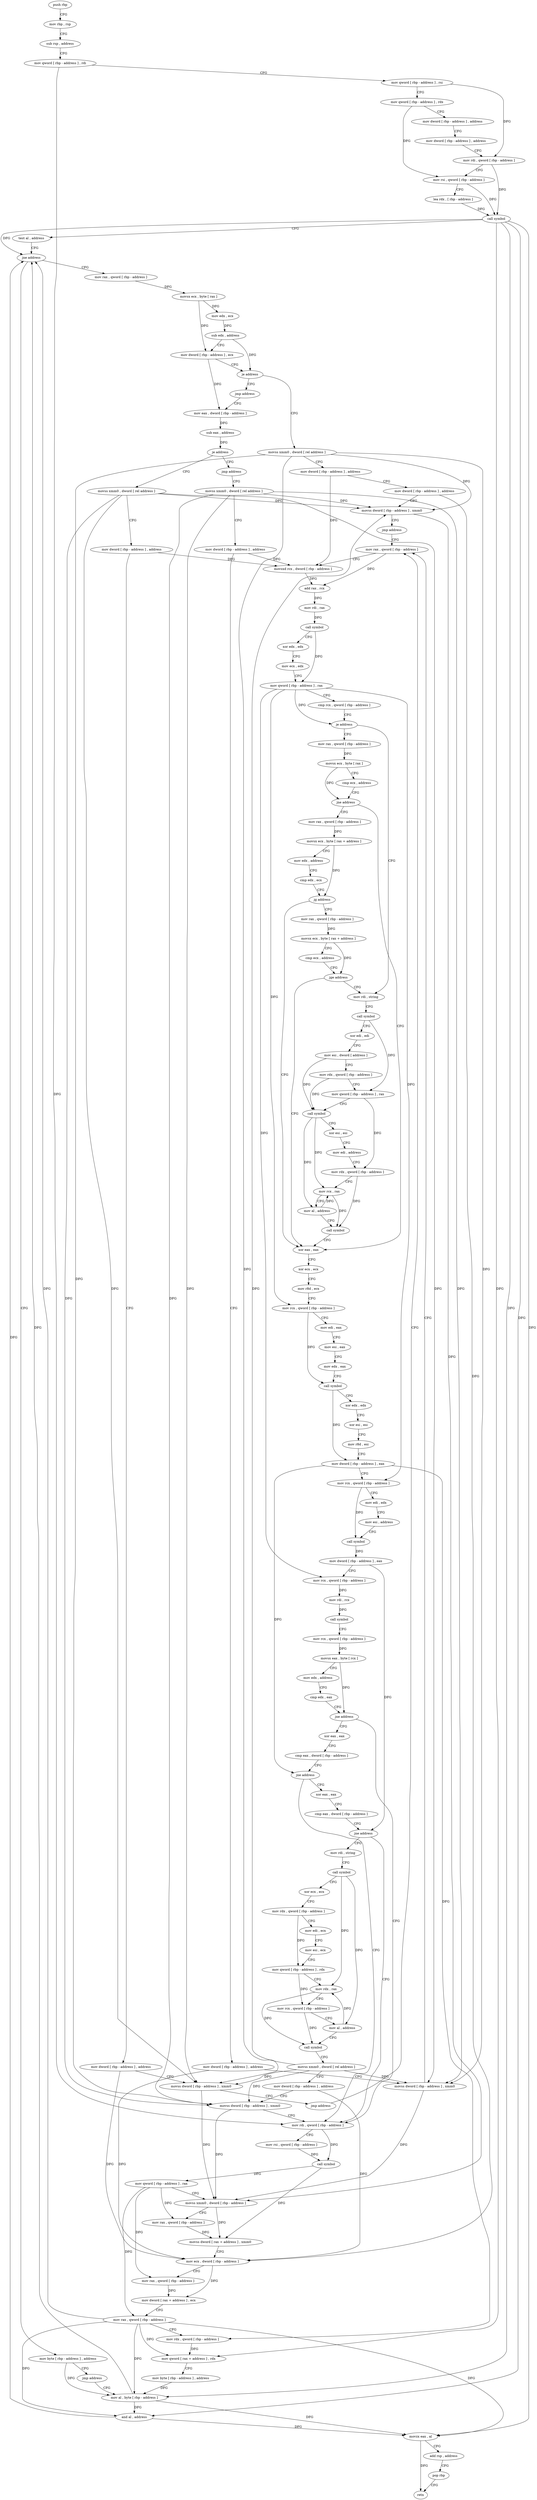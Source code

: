 digraph "func" {
"4275632" [label = "push rbp" ]
"4275633" [label = "mov rbp , rsp" ]
"4275636" [label = "sub rsp , address" ]
"4275640" [label = "mov qword [ rbp - address ] , rdi" ]
"4275644" [label = "mov qword [ rbp - address ] , rsi" ]
"4275648" [label = "mov qword [ rbp - address ] , rdx" ]
"4275652" [label = "mov dword [ rbp - address ] , address" ]
"4275659" [label = "mov dword [ rbp - address ] , address" ]
"4275666" [label = "mov rdi , qword [ rbp - address ]" ]
"4275670" [label = "mov rsi , qword [ rbp - address ]" ]
"4275674" [label = "lea rdx , [ rbp - address ]" ]
"4275678" [label = "call symbol" ]
"4275683" [label = "test al , address" ]
"4275685" [label = "jne address" ]
"4275700" [label = "mov rax , qword [ rbp - address ]" ]
"4275691" [label = "mov byte [ rbp - address ] , address" ]
"4275704" [label = "movsx ecx , byte [ rax ]" ]
"4275707" [label = "mov edx , ecx" ]
"4275709" [label = "sub edx , address" ]
"4275712" [label = "mov dword [ rbp - address ] , ecx" ]
"4275715" [label = "je address" ]
"4275743" [label = "movss xmm0 , dword [ rel address ]" ]
"4275721" [label = "jmp address" ]
"4275695" [label = "jmp address" ]
"4276208" [label = "mov al , byte [ rbp - address ]" ]
"4275751" [label = "mov dword [ rbp - address ] , address" ]
"4275758" [label = "mov dword [ rbp - address ] , address" ]
"4275765" [label = "movss dword [ rbp - address ] , xmm0" ]
"4275770" [label = "jmp address" ]
"4275834" [label = "mov rax , qword [ rbp - address ]" ]
"4275726" [label = "mov eax , dword [ rbp - address ]" ]
"4276211" [label = "and al , address" ]
"4276213" [label = "movzx eax , al" ]
"4276216" [label = "add rsp , address" ]
"4276220" [label = "pop rbp" ]
"4276221" [label = "retn" ]
"4275838" [label = "movsxd rcx , dword [ rbp - address ]" ]
"4275842" [label = "add rax , rcx" ]
"4275845" [label = "mov rdi , rax" ]
"4275848" [label = "call symbol" ]
"4275853" [label = "xor edx , edx" ]
"4275855" [label = "mov ecx , edx" ]
"4275857" [label = "mov qword [ rbp - address ] , rax" ]
"4275861" [label = "cmp rcx , qword [ rbp - address ]" ]
"4275865" [label = "je address" ]
"4275925" [label = "mov rdi , string" ]
"4275871" [label = "mov rax , qword [ rbp - address ]" ]
"4275729" [label = "sub eax , address" ]
"4275732" [label = "je address" ]
"4275775" [label = "movss xmm0 , dword [ rel address ]" ]
"4275738" [label = "jmp address" ]
"4275935" [label = "call symbol" ]
"4275940" [label = "xor edi , edi" ]
"4275942" [label = "mov esi , dword [ address ]" ]
"4275949" [label = "mov rdx , qword [ rbp - address ]" ]
"4275953" [label = "mov qword [ rbp - address ] , rax" ]
"4275957" [label = "call symbol" ]
"4275962" [label = "xor esi , esi" ]
"4275964" [label = "mov edi , address" ]
"4275969" [label = "mov rdx , qword [ rbp - address ]" ]
"4275973" [label = "mov rcx , rax" ]
"4275976" [label = "mov al , address" ]
"4275978" [label = "call symbol" ]
"4275983" [label = "xor eax , eax" ]
"4275875" [label = "movsx ecx , byte [ rax ]" ]
"4275878" [label = "cmp ecx , address" ]
"4275881" [label = "jne address" ]
"4275887" [label = "mov rax , qword [ rbp - address ]" ]
"4275783" [label = "mov dword [ rbp - address ] , address" ]
"4275790" [label = "mov dword [ rbp - address ] , address" ]
"4275797" [label = "movss dword [ rbp - address ] , xmm0" ]
"4275802" [label = "jmp address" ]
"4275807" [label = "movss xmm0 , dword [ rel address ]" ]
"4276151" [label = "mov rdi , qword [ rbp - address ]" ]
"4276155" [label = "mov rsi , qword [ rbp - address ]" ]
"4276159" [label = "call symbol" ]
"4276164" [label = "mov qword [ rbp - address ] , rax" ]
"4276168" [label = "movss xmm0 , dword [ rbp - address ]" ]
"4276173" [label = "mov rax , qword [ rbp - address ]" ]
"4276177" [label = "movss dword [ rax + address ] , xmm0" ]
"4276182" [label = "mov ecx , dword [ rbp - address ]" ]
"4276185" [label = "mov rax , qword [ rbp - address ]" ]
"4276189" [label = "mov dword [ rax + address ] , ecx" ]
"4276192" [label = "mov rax , qword [ rbp - address ]" ]
"4276196" [label = "mov rdx , qword [ rbp - address ]" ]
"4276200" [label = "mov qword [ rax + address ] , rdx" ]
"4276204" [label = "mov byte [ rbp - address ] , address" ]
"4276066" [label = "xor eax , eax" ]
"4276068" [label = "cmp eax , dword [ rbp - address ]" ]
"4276071" [label = "jne address" ]
"4276077" [label = "xor eax , eax" ]
"4275985" [label = "xor ecx , ecx" ]
"4275987" [label = "mov r8d , ecx" ]
"4275990" [label = "mov rcx , qword [ rbp - address ]" ]
"4275994" [label = "mov edi , eax" ]
"4275996" [label = "mov esi , eax" ]
"4275998" [label = "mov edx , eax" ]
"4276000" [label = "call symbol" ]
"4276005" [label = "xor edx , edx" ]
"4276007" [label = "xor esi , esi" ]
"4276009" [label = "mov r8d , esi" ]
"4276012" [label = "mov dword [ rbp - address ] , eax" ]
"4276015" [label = "mov rcx , qword [ rbp - address ]" ]
"4276019" [label = "mov edi , edx" ]
"4276021" [label = "mov esi , address" ]
"4276026" [label = "call symbol" ]
"4276031" [label = "mov dword [ rbp - address ] , eax" ]
"4276034" [label = "mov rcx , qword [ rbp - address ]" ]
"4276038" [label = "mov rdi , rcx" ]
"4276041" [label = "call symbol" ]
"4276046" [label = "mov rcx , qword [ rbp - address ]" ]
"4276050" [label = "movsx eax , byte [ rcx ]" ]
"4276053" [label = "mov edx , address" ]
"4276058" [label = "cmp edx , eax" ]
"4276060" [label = "jne address" ]
"4275891" [label = "movsx ecx , byte [ rax + address ]" ]
"4275895" [label = "mov edx , address" ]
"4275900" [label = "cmp edx , ecx" ]
"4275902" [label = "jg address" ]
"4275908" [label = "mov rax , qword [ rbp - address ]" ]
"4275815" [label = "mov dword [ rbp - address ] , address" ]
"4275822" [label = "mov dword [ rbp - address ] , address" ]
"4275829" [label = "movss dword [ rbp - address ] , xmm0" ]
"4276079" [label = "cmp eax , dword [ rbp - address ]" ]
"4276082" [label = "jne address" ]
"4276088" [label = "mov rdi , string" ]
"4275912" [label = "movsx ecx , byte [ rax + address ]" ]
"4275916" [label = "cmp ecx , address" ]
"4275919" [label = "jge address" ]
"4276098" [label = "call symbol" ]
"4276103" [label = "xor ecx , ecx" ]
"4276105" [label = "mov rdx , qword [ rbp - address ]" ]
"4276109" [label = "mov edi , ecx" ]
"4276111" [label = "mov esi , ecx" ]
"4276113" [label = "mov qword [ rbp - address ] , rdx" ]
"4276117" [label = "mov rdx , rax" ]
"4276120" [label = "mov rcx , qword [ rbp - address ]" ]
"4276124" [label = "mov al , address" ]
"4276126" [label = "call symbol" ]
"4276131" [label = "movss xmm0 , dword [ rel address ]" ]
"4276139" [label = "mov dword [ rbp - address ] , address" ]
"4276146" [label = "movss dword [ rbp - address ] , xmm0" ]
"4275632" -> "4275633" [ label = "CFG" ]
"4275633" -> "4275636" [ label = "CFG" ]
"4275636" -> "4275640" [ label = "CFG" ]
"4275640" -> "4275644" [ label = "CFG" ]
"4275640" -> "4276151" [ label = "DFG" ]
"4275644" -> "4275648" [ label = "CFG" ]
"4275644" -> "4275666" [ label = "DFG" ]
"4275648" -> "4275652" [ label = "CFG" ]
"4275648" -> "4275670" [ label = "DFG" ]
"4275652" -> "4275659" [ label = "CFG" ]
"4275659" -> "4275666" [ label = "CFG" ]
"4275666" -> "4275670" [ label = "CFG" ]
"4275666" -> "4275678" [ label = "DFG" ]
"4275670" -> "4275674" [ label = "CFG" ]
"4275670" -> "4275678" [ label = "DFG" ]
"4275674" -> "4275678" [ label = "DFG" ]
"4275678" -> "4275683" [ label = "CFG" ]
"4275678" -> "4275685" [ label = "DFG" ]
"4275678" -> "4276208" [ label = "DFG" ]
"4275678" -> "4276211" [ label = "DFG" ]
"4275678" -> "4276213" [ label = "DFG" ]
"4275678" -> "4276200" [ label = "DFG" ]
"4275683" -> "4275685" [ label = "CFG" ]
"4275685" -> "4275700" [ label = "CFG" ]
"4275685" -> "4275691" [ label = "CFG" ]
"4275700" -> "4275704" [ label = "DFG" ]
"4275691" -> "4275695" [ label = "CFG" ]
"4275691" -> "4276208" [ label = "DFG" ]
"4275704" -> "4275707" [ label = "DFG" ]
"4275704" -> "4275712" [ label = "DFG" ]
"4275707" -> "4275709" [ label = "DFG" ]
"4275709" -> "4275712" [ label = "CFG" ]
"4275709" -> "4275715" [ label = "DFG" ]
"4275712" -> "4275715" [ label = "CFG" ]
"4275712" -> "4275726" [ label = "DFG" ]
"4275715" -> "4275743" [ label = "CFG" ]
"4275715" -> "4275721" [ label = "CFG" ]
"4275743" -> "4275751" [ label = "CFG" ]
"4275743" -> "4275765" [ label = "DFG" ]
"4275743" -> "4275797" [ label = "DFG" ]
"4275743" -> "4275829" [ label = "DFG" ]
"4275743" -> "4276146" [ label = "DFG" ]
"4275721" -> "4275726" [ label = "CFG" ]
"4275695" -> "4276208" [ label = "CFG" ]
"4276208" -> "4276211" [ label = "DFG" ]
"4276208" -> "4275685" [ label = "DFG" ]
"4276208" -> "4276213" [ label = "DFG" ]
"4275751" -> "4275758" [ label = "CFG" ]
"4275751" -> "4275838" [ label = "DFG" ]
"4275758" -> "4275765" [ label = "CFG" ]
"4275758" -> "4276182" [ label = "DFG" ]
"4275765" -> "4275770" [ label = "CFG" ]
"4275765" -> "4276168" [ label = "DFG" ]
"4275770" -> "4275834" [ label = "CFG" ]
"4275834" -> "4275838" [ label = "CFG" ]
"4275834" -> "4275842" [ label = "DFG" ]
"4275726" -> "4275729" [ label = "DFG" ]
"4276211" -> "4276213" [ label = "DFG" ]
"4276211" -> "4275685" [ label = "DFG" ]
"4276213" -> "4276216" [ label = "CFG" ]
"4276213" -> "4276221" [ label = "DFG" ]
"4276216" -> "4276220" [ label = "CFG" ]
"4276220" -> "4276221" [ label = "CFG" ]
"4275838" -> "4275842" [ label = "DFG" ]
"4275842" -> "4275845" [ label = "DFG" ]
"4275845" -> "4275848" [ label = "DFG" ]
"4275848" -> "4275853" [ label = "CFG" ]
"4275848" -> "4275857" [ label = "DFG" ]
"4275853" -> "4275855" [ label = "CFG" ]
"4275855" -> "4275857" [ label = "CFG" ]
"4275857" -> "4275861" [ label = "CFG" ]
"4275857" -> "4275865" [ label = "DFG" ]
"4275857" -> "4275990" [ label = "DFG" ]
"4275857" -> "4276015" [ label = "DFG" ]
"4275857" -> "4276034" [ label = "DFG" ]
"4275861" -> "4275865" [ label = "CFG" ]
"4275865" -> "4275925" [ label = "CFG" ]
"4275865" -> "4275871" [ label = "CFG" ]
"4275925" -> "4275935" [ label = "CFG" ]
"4275871" -> "4275875" [ label = "DFG" ]
"4275729" -> "4275732" [ label = "DFG" ]
"4275732" -> "4275775" [ label = "CFG" ]
"4275732" -> "4275738" [ label = "CFG" ]
"4275775" -> "4275783" [ label = "CFG" ]
"4275775" -> "4275765" [ label = "DFG" ]
"4275775" -> "4275797" [ label = "DFG" ]
"4275775" -> "4275829" [ label = "DFG" ]
"4275775" -> "4276146" [ label = "DFG" ]
"4275738" -> "4275807" [ label = "CFG" ]
"4275935" -> "4275940" [ label = "CFG" ]
"4275935" -> "4275953" [ label = "DFG" ]
"4275940" -> "4275942" [ label = "CFG" ]
"4275942" -> "4275949" [ label = "CFG" ]
"4275942" -> "4275957" [ label = "DFG" ]
"4275949" -> "4275953" [ label = "CFG" ]
"4275949" -> "4275957" [ label = "DFG" ]
"4275953" -> "4275957" [ label = "CFG" ]
"4275953" -> "4275969" [ label = "DFG" ]
"4275957" -> "4275962" [ label = "CFG" ]
"4275957" -> "4275973" [ label = "DFG" ]
"4275957" -> "4275976" [ label = "DFG" ]
"4275962" -> "4275964" [ label = "CFG" ]
"4275964" -> "4275969" [ label = "CFG" ]
"4275969" -> "4275973" [ label = "CFG" ]
"4275969" -> "4275978" [ label = "DFG" ]
"4275973" -> "4275976" [ label = "CFG" ]
"4275973" -> "4275978" [ label = "DFG" ]
"4275976" -> "4275978" [ label = "CFG" ]
"4275976" -> "4275973" [ label = "DFG" ]
"4275978" -> "4275983" [ label = "CFG" ]
"4275983" -> "4275985" [ label = "CFG" ]
"4275875" -> "4275878" [ label = "CFG" ]
"4275875" -> "4275881" [ label = "DFG" ]
"4275878" -> "4275881" [ label = "CFG" ]
"4275881" -> "4275983" [ label = "CFG" ]
"4275881" -> "4275887" [ label = "CFG" ]
"4275887" -> "4275891" [ label = "DFG" ]
"4275783" -> "4275790" [ label = "CFG" ]
"4275783" -> "4275838" [ label = "DFG" ]
"4275790" -> "4275797" [ label = "CFG" ]
"4275790" -> "4276182" [ label = "DFG" ]
"4275797" -> "4275802" [ label = "CFG" ]
"4275797" -> "4276168" [ label = "DFG" ]
"4275802" -> "4275834" [ label = "CFG" ]
"4275807" -> "4275815" [ label = "CFG" ]
"4275807" -> "4275765" [ label = "DFG" ]
"4275807" -> "4275797" [ label = "DFG" ]
"4275807" -> "4275829" [ label = "DFG" ]
"4275807" -> "4276146" [ label = "DFG" ]
"4276151" -> "4276155" [ label = "CFG" ]
"4276151" -> "4276159" [ label = "DFG" ]
"4276155" -> "4276159" [ label = "DFG" ]
"4276159" -> "4276164" [ label = "DFG" ]
"4276159" -> "4276177" [ label = "DFG" ]
"4276164" -> "4276168" [ label = "CFG" ]
"4276164" -> "4276173" [ label = "DFG" ]
"4276164" -> "4276185" [ label = "DFG" ]
"4276164" -> "4276192" [ label = "DFG" ]
"4276168" -> "4276173" [ label = "CFG" ]
"4276168" -> "4276177" [ label = "DFG" ]
"4276173" -> "4276177" [ label = "DFG" ]
"4276177" -> "4276182" [ label = "CFG" ]
"4276182" -> "4276185" [ label = "CFG" ]
"4276182" -> "4276189" [ label = "DFG" ]
"4276185" -> "4276189" [ label = "DFG" ]
"4276189" -> "4276192" [ label = "CFG" ]
"4276192" -> "4276196" [ label = "CFG" ]
"4276192" -> "4275685" [ label = "DFG" ]
"4276192" -> "4276211" [ label = "DFG" ]
"4276192" -> "4276213" [ label = "DFG" ]
"4276192" -> "4276208" [ label = "DFG" ]
"4276192" -> "4276200" [ label = "DFG" ]
"4276196" -> "4276200" [ label = "DFG" ]
"4276200" -> "4276204" [ label = "CFG" ]
"4276204" -> "4276208" [ label = "DFG" ]
"4276066" -> "4276068" [ label = "CFG" ]
"4276068" -> "4276071" [ label = "CFG" ]
"4276071" -> "4276151" [ label = "CFG" ]
"4276071" -> "4276077" [ label = "CFG" ]
"4276077" -> "4276079" [ label = "CFG" ]
"4275985" -> "4275987" [ label = "CFG" ]
"4275987" -> "4275990" [ label = "CFG" ]
"4275990" -> "4275994" [ label = "CFG" ]
"4275990" -> "4276000" [ label = "DFG" ]
"4275994" -> "4275996" [ label = "CFG" ]
"4275996" -> "4275998" [ label = "CFG" ]
"4275998" -> "4276000" [ label = "CFG" ]
"4276000" -> "4276005" [ label = "CFG" ]
"4276000" -> "4276012" [ label = "DFG" ]
"4276005" -> "4276007" [ label = "CFG" ]
"4276007" -> "4276009" [ label = "CFG" ]
"4276009" -> "4276012" [ label = "CFG" ]
"4276012" -> "4276015" [ label = "CFG" ]
"4276012" -> "4276196" [ label = "DFG" ]
"4276012" -> "4276071" [ label = "DFG" ]
"4276015" -> "4276019" [ label = "CFG" ]
"4276015" -> "4276026" [ label = "DFG" ]
"4276019" -> "4276021" [ label = "CFG" ]
"4276021" -> "4276026" [ label = "CFG" ]
"4276026" -> "4276031" [ label = "DFG" ]
"4276031" -> "4276034" [ label = "CFG" ]
"4276031" -> "4276082" [ label = "DFG" ]
"4276034" -> "4276038" [ label = "DFG" ]
"4276038" -> "4276041" [ label = "DFG" ]
"4276041" -> "4276046" [ label = "CFG" ]
"4276046" -> "4276050" [ label = "DFG" ]
"4276050" -> "4276053" [ label = "CFG" ]
"4276050" -> "4276060" [ label = "DFG" ]
"4276053" -> "4276058" [ label = "CFG" ]
"4276058" -> "4276060" [ label = "CFG" ]
"4276060" -> "4276151" [ label = "CFG" ]
"4276060" -> "4276066" [ label = "CFG" ]
"4275891" -> "4275895" [ label = "CFG" ]
"4275891" -> "4275902" [ label = "DFG" ]
"4275895" -> "4275900" [ label = "CFG" ]
"4275900" -> "4275902" [ label = "CFG" ]
"4275902" -> "4275983" [ label = "CFG" ]
"4275902" -> "4275908" [ label = "CFG" ]
"4275908" -> "4275912" [ label = "DFG" ]
"4275815" -> "4275822" [ label = "CFG" ]
"4275815" -> "4275838" [ label = "DFG" ]
"4275822" -> "4275829" [ label = "CFG" ]
"4275822" -> "4276182" [ label = "DFG" ]
"4275829" -> "4275834" [ label = "CFG" ]
"4275829" -> "4276168" [ label = "DFG" ]
"4276079" -> "4276082" [ label = "CFG" ]
"4276082" -> "4276151" [ label = "CFG" ]
"4276082" -> "4276088" [ label = "CFG" ]
"4276088" -> "4276098" [ label = "CFG" ]
"4275912" -> "4275916" [ label = "CFG" ]
"4275912" -> "4275919" [ label = "DFG" ]
"4275916" -> "4275919" [ label = "CFG" ]
"4275919" -> "4275983" [ label = "CFG" ]
"4275919" -> "4275925" [ label = "CFG" ]
"4276098" -> "4276103" [ label = "CFG" ]
"4276098" -> "4276117" [ label = "DFG" ]
"4276098" -> "4276124" [ label = "DFG" ]
"4276103" -> "4276105" [ label = "CFG" ]
"4276105" -> "4276109" [ label = "CFG" ]
"4276105" -> "4276113" [ label = "DFG" ]
"4276109" -> "4276111" [ label = "CFG" ]
"4276111" -> "4276113" [ label = "CFG" ]
"4276113" -> "4276117" [ label = "CFG" ]
"4276113" -> "4276120" [ label = "DFG" ]
"4276117" -> "4276120" [ label = "CFG" ]
"4276117" -> "4276126" [ label = "DFG" ]
"4276120" -> "4276124" [ label = "CFG" ]
"4276120" -> "4276126" [ label = "DFG" ]
"4276124" -> "4276126" [ label = "CFG" ]
"4276124" -> "4276117" [ label = "DFG" ]
"4276126" -> "4276131" [ label = "CFG" ]
"4276131" -> "4276139" [ label = "CFG" ]
"4276131" -> "4275765" [ label = "DFG" ]
"4276131" -> "4275797" [ label = "DFG" ]
"4276131" -> "4275829" [ label = "DFG" ]
"4276131" -> "4276146" [ label = "DFG" ]
"4276139" -> "4276146" [ label = "CFG" ]
"4276139" -> "4276182" [ label = "DFG" ]
"4276146" -> "4276151" [ label = "CFG" ]
"4276146" -> "4276168" [ label = "DFG" ]
}
